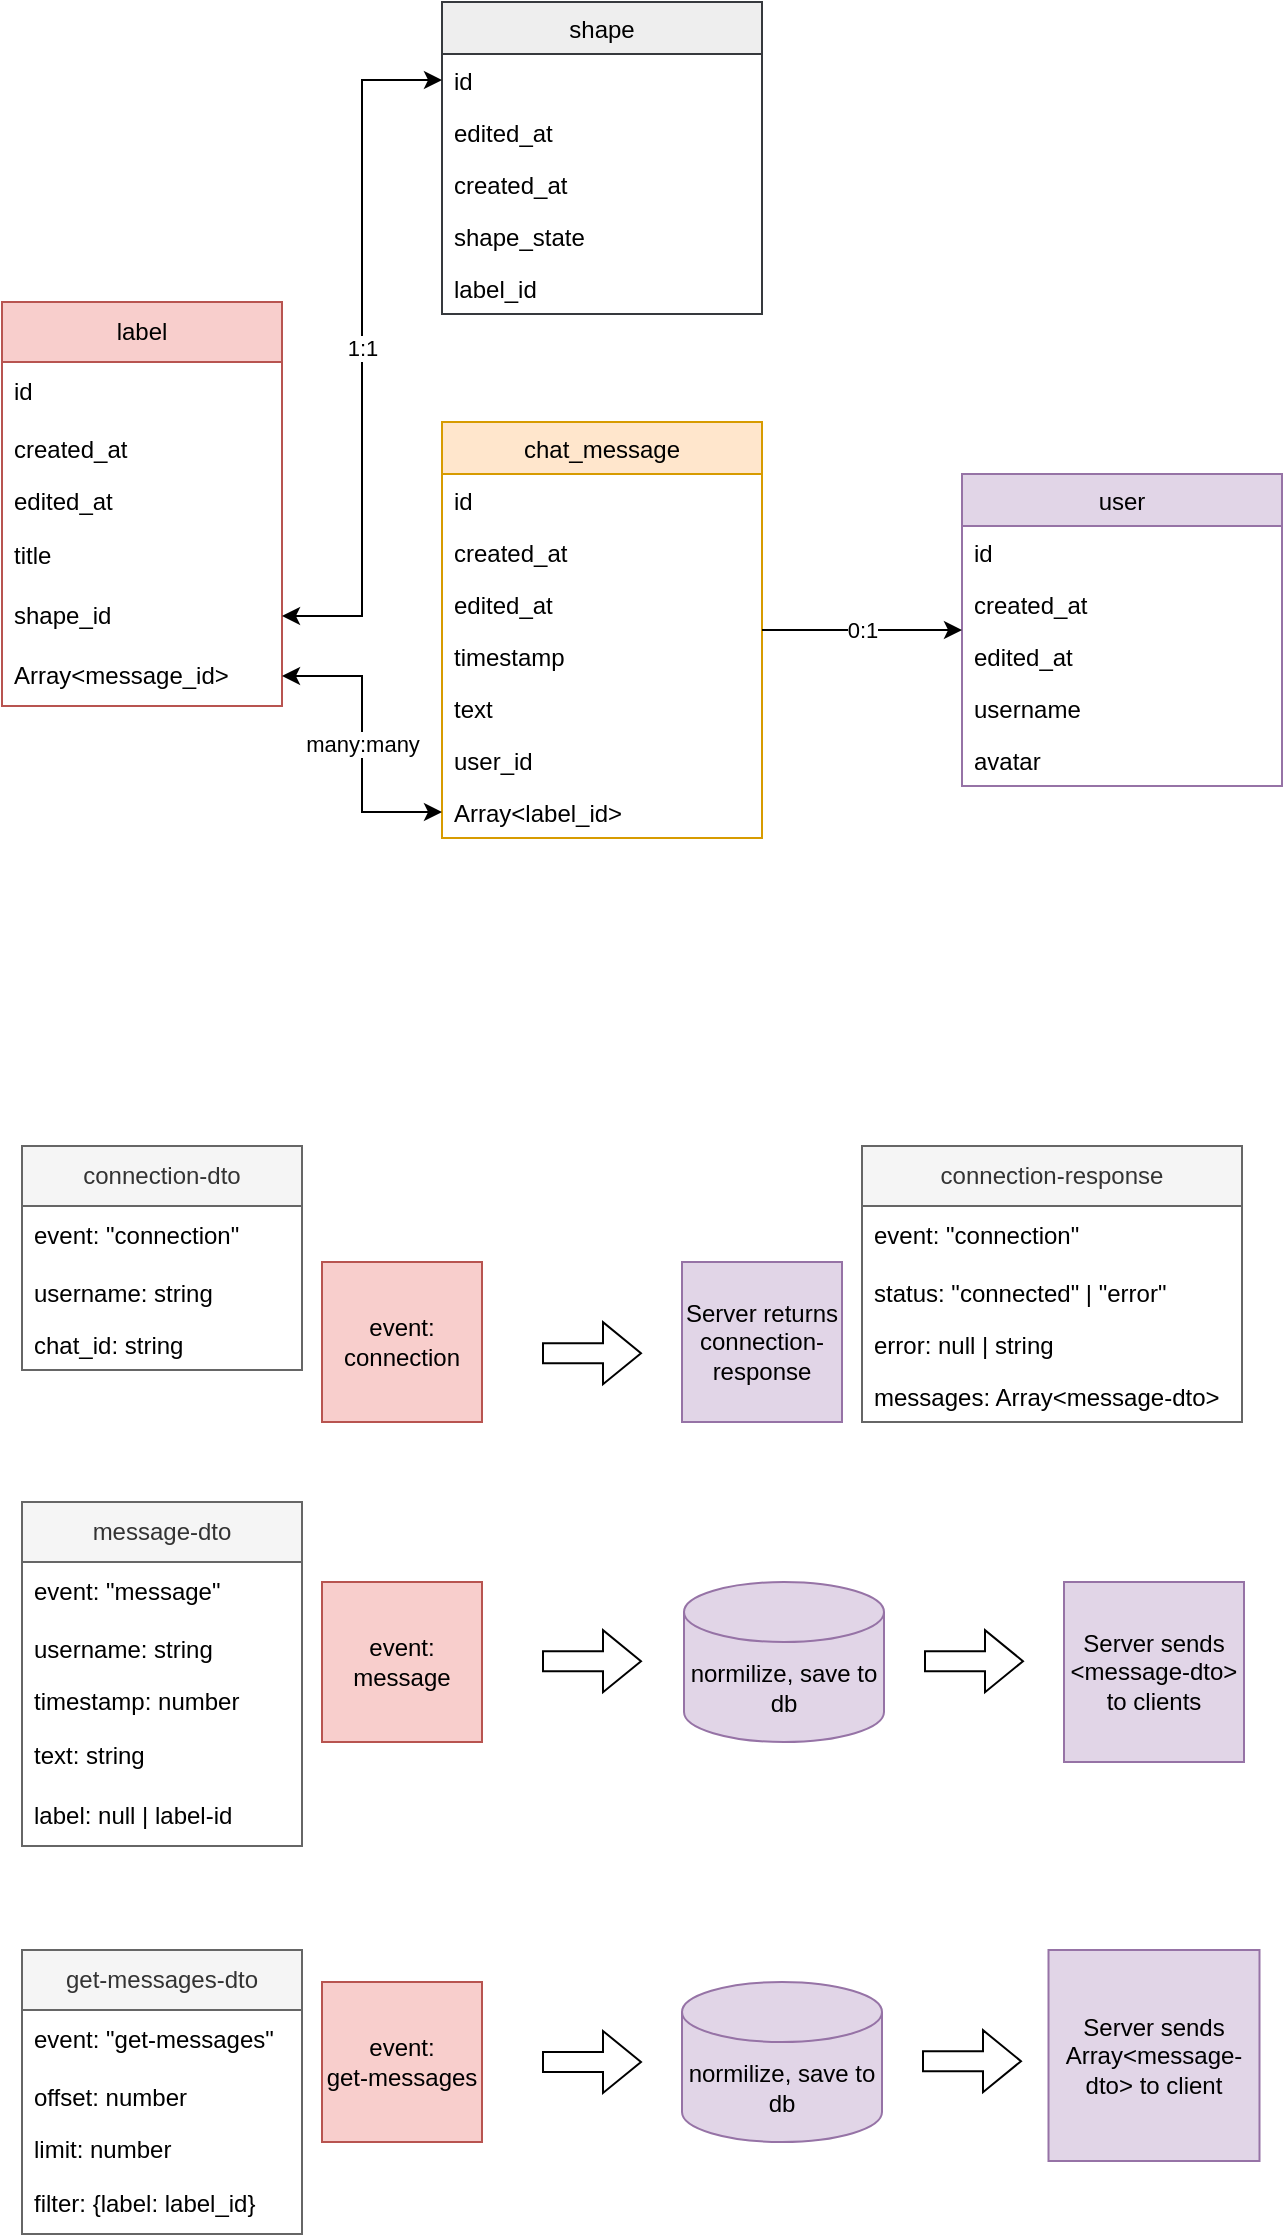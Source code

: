 <mxfile version="21.6.8" type="github">
  <diagram id="C5RBs43oDa-KdzZeNtuy" name="Page-1">
    <mxGraphModel dx="1930" dy="577" grid="1" gridSize="10" guides="1" tooltips="1" connect="1" arrows="1" fold="1" page="1" pageScale="1" pageWidth="827" pageHeight="1169" math="0" shadow="0">
      <root>
        <mxCell id="WIyWlLk6GJQsqaUBKTNV-0" />
        <mxCell id="WIyWlLk6GJQsqaUBKTNV-1" parent="WIyWlLk6GJQsqaUBKTNV-0" />
        <mxCell id="zkfFHV4jXpPFQw0GAbJ--0" value="chat_message" style="swimlane;fontStyle=0;align=center;verticalAlign=top;childLayout=stackLayout;horizontal=1;startSize=26;horizontalStack=0;resizeParent=1;resizeLast=0;collapsible=1;marginBottom=0;rounded=0;shadow=0;strokeWidth=1;fillColor=#ffe6cc;strokeColor=#d79b00;" parent="WIyWlLk6GJQsqaUBKTNV-1" vertex="1">
          <mxGeometry x="150" y="440" width="160" height="208" as="geometry">
            <mxRectangle x="230" y="140" width="160" height="26" as="alternateBounds" />
          </mxGeometry>
        </mxCell>
        <mxCell id="zkfFHV4jXpPFQw0GAbJ--1" value="id" style="text;align=left;verticalAlign=top;spacingLeft=4;spacingRight=4;overflow=hidden;rotatable=0;points=[[0,0.5],[1,0.5]];portConstraint=eastwest;" parent="zkfFHV4jXpPFQw0GAbJ--0" vertex="1">
          <mxGeometry y="26" width="160" height="26" as="geometry" />
        </mxCell>
        <mxCell id="CpKCATdhA_jknNMAmvIk-23" value="created_at" style="text;align=left;verticalAlign=top;spacingLeft=4;spacingRight=4;overflow=hidden;rotatable=0;points=[[0,0.5],[1,0.5]];portConstraint=eastwest;rounded=0;shadow=0;html=0;" parent="zkfFHV4jXpPFQw0GAbJ--0" vertex="1">
          <mxGeometry y="52" width="160" height="26" as="geometry" />
        </mxCell>
        <mxCell id="CpKCATdhA_jknNMAmvIk-24" value="edited_at" style="text;align=left;verticalAlign=top;spacingLeft=4;spacingRight=4;overflow=hidden;rotatable=0;points=[[0,0.5],[1,0.5]];portConstraint=eastwest;rounded=0;shadow=0;html=0;" parent="zkfFHV4jXpPFQw0GAbJ--0" vertex="1">
          <mxGeometry y="78" width="160" height="26" as="geometry" />
        </mxCell>
        <mxCell id="QtKT-6Kx8_GbzRboPZ4R-0" value="timestamp" style="text;align=left;verticalAlign=top;spacingLeft=4;spacingRight=4;overflow=hidden;rotatable=0;points=[[0,0.5],[1,0.5]];portConstraint=eastwest;rounded=0;shadow=0;html=0;" vertex="1" parent="zkfFHV4jXpPFQw0GAbJ--0">
          <mxGeometry y="104" width="160" height="26" as="geometry" />
        </mxCell>
        <mxCell id="zkfFHV4jXpPFQw0GAbJ--3" value="text" style="text;align=left;verticalAlign=top;spacingLeft=4;spacingRight=4;overflow=hidden;rotatable=0;points=[[0,0.5],[1,0.5]];portConstraint=eastwest;rounded=0;shadow=0;html=0;" parent="zkfFHV4jXpPFQw0GAbJ--0" vertex="1">
          <mxGeometry y="130" width="160" height="26" as="geometry" />
        </mxCell>
        <mxCell id="zkfFHV4jXpPFQw0GAbJ--2" value="user_id" style="text;align=left;verticalAlign=top;spacingLeft=4;spacingRight=4;overflow=hidden;rotatable=0;points=[[0,0.5],[1,0.5]];portConstraint=eastwest;rounded=0;shadow=0;html=0;strokeColor=none;fillColor=none;" parent="zkfFHV4jXpPFQw0GAbJ--0" vertex="1">
          <mxGeometry y="156" width="160" height="26" as="geometry" />
        </mxCell>
        <mxCell id="CpKCATdhA_jknNMAmvIk-0" value="Array&lt;label_id&gt;" style="text;align=left;verticalAlign=top;spacingLeft=4;spacingRight=4;overflow=hidden;rotatable=0;points=[[0,0.5],[1,0.5]];portConstraint=eastwest;rounded=0;shadow=0;html=0;fillColor=none;strokeColor=none;" parent="zkfFHV4jXpPFQw0GAbJ--0" vertex="1">
          <mxGeometry y="182" width="160" height="26" as="geometry" />
        </mxCell>
        <mxCell id="zkfFHV4jXpPFQw0GAbJ--17" value="user" style="swimlane;fontStyle=0;align=center;verticalAlign=top;childLayout=stackLayout;horizontal=1;startSize=26;horizontalStack=0;resizeParent=1;resizeLast=0;collapsible=1;marginBottom=0;rounded=0;shadow=0;strokeWidth=1;fillColor=#e1d5e7;strokeColor=#9673a6;" parent="WIyWlLk6GJQsqaUBKTNV-1" vertex="1">
          <mxGeometry x="410" y="466" width="160" height="156" as="geometry">
            <mxRectangle x="550" y="140" width="160" height="26" as="alternateBounds" />
          </mxGeometry>
        </mxCell>
        <mxCell id="zkfFHV4jXpPFQw0GAbJ--18" value="id" style="text;align=left;verticalAlign=top;spacingLeft=4;spacingRight=4;overflow=hidden;rotatable=0;points=[[0,0.5],[1,0.5]];portConstraint=eastwest;strokeColor=none;" parent="zkfFHV4jXpPFQw0GAbJ--17" vertex="1">
          <mxGeometry y="26" width="160" height="26" as="geometry" />
        </mxCell>
        <mxCell id="CpKCATdhA_jknNMAmvIk-27" value="created_at" style="text;align=left;verticalAlign=top;spacingLeft=4;spacingRight=4;overflow=hidden;rotatable=0;points=[[0,0.5],[1,0.5]];portConstraint=eastwest;rounded=0;shadow=0;html=0;" parent="zkfFHV4jXpPFQw0GAbJ--17" vertex="1">
          <mxGeometry y="52" width="160" height="26" as="geometry" />
        </mxCell>
        <mxCell id="CpKCATdhA_jknNMAmvIk-28" value="edited_at" style="text;align=left;verticalAlign=top;spacingLeft=4;spacingRight=4;overflow=hidden;rotatable=0;points=[[0,0.5],[1,0.5]];portConstraint=eastwest;rounded=0;shadow=0;html=0;" parent="zkfFHV4jXpPFQw0GAbJ--17" vertex="1">
          <mxGeometry y="78" width="160" height="26" as="geometry" />
        </mxCell>
        <mxCell id="zkfFHV4jXpPFQw0GAbJ--19" value="username" style="text;align=left;verticalAlign=top;spacingLeft=4;spacingRight=4;overflow=hidden;rotatable=0;points=[[0,0.5],[1,0.5]];portConstraint=eastwest;rounded=0;shadow=0;html=0;" parent="zkfFHV4jXpPFQw0GAbJ--17" vertex="1">
          <mxGeometry y="104" width="160" height="26" as="geometry" />
        </mxCell>
        <mxCell id="zkfFHV4jXpPFQw0GAbJ--20" value="avatar" style="text;align=left;verticalAlign=top;spacingLeft=4;spacingRight=4;overflow=hidden;rotatable=0;points=[[0,0.5],[1,0.5]];portConstraint=eastwest;rounded=0;shadow=0;html=0;" parent="zkfFHV4jXpPFQw0GAbJ--17" vertex="1">
          <mxGeometry y="130" width="160" height="26" as="geometry" />
        </mxCell>
        <mxCell id="CpKCATdhA_jknNMAmvIk-3" value="" style="orthogonalLoop=1;jettySize=auto;html=1;rounded=0;" parent="WIyWlLk6GJQsqaUBKTNV-1" source="zkfFHV4jXpPFQw0GAbJ--0" target="zkfFHV4jXpPFQw0GAbJ--17" edge="1">
          <mxGeometry width="80" relative="1" as="geometry">
            <mxPoint x="330" y="540" as="sourcePoint" />
            <mxPoint x="410" y="540" as="targetPoint" />
          </mxGeometry>
        </mxCell>
        <mxCell id="CpKCATdhA_jknNMAmvIk-5" value="0:1" style="edgeLabel;html=1;align=center;verticalAlign=middle;resizable=0;points=[];" parent="CpKCATdhA_jknNMAmvIk-3" vertex="1" connectable="0">
          <mxGeometry relative="1" as="geometry">
            <mxPoint as="offset" />
          </mxGeometry>
        </mxCell>
        <mxCell id="CpKCATdhA_jknNMAmvIk-6" value="label" style="swimlane;fontStyle=0;childLayout=stackLayout;horizontal=1;startSize=30;horizontalStack=0;resizeParent=1;resizeParentMax=0;resizeLast=0;collapsible=1;marginBottom=0;whiteSpace=wrap;html=1;fillColor=#f8cecc;strokeColor=#b85450;" parent="WIyWlLk6GJQsqaUBKTNV-1" vertex="1">
          <mxGeometry x="-70" y="380" width="140" height="202" as="geometry">
            <mxRectangle x="10" y="160" width="70" height="30" as="alternateBounds" />
          </mxGeometry>
        </mxCell>
        <mxCell id="CpKCATdhA_jknNMAmvIk-7" value="id" style="text;strokeColor=none;fillColor=none;align=left;verticalAlign=middle;spacingLeft=4;spacingRight=4;overflow=hidden;points=[[0,0.5],[1,0.5]];portConstraint=eastwest;rotatable=0;whiteSpace=wrap;html=1;" parent="CpKCATdhA_jknNMAmvIk-6" vertex="1">
          <mxGeometry y="30" width="140" height="30" as="geometry" />
        </mxCell>
        <mxCell id="CpKCATdhA_jknNMAmvIk-25" value="created_at" style="text;align=left;verticalAlign=top;spacingLeft=4;spacingRight=4;overflow=hidden;rotatable=0;points=[[0,0.5],[1,0.5]];portConstraint=eastwest;rounded=0;shadow=0;html=0;" parent="CpKCATdhA_jknNMAmvIk-6" vertex="1">
          <mxGeometry y="60" width="140" height="26" as="geometry" />
        </mxCell>
        <mxCell id="CpKCATdhA_jknNMAmvIk-26" value="edited_at" style="text;align=left;verticalAlign=top;spacingLeft=4;spacingRight=4;overflow=hidden;rotatable=0;points=[[0,0.5],[1,0.5]];portConstraint=eastwest;rounded=0;shadow=0;html=0;" parent="CpKCATdhA_jknNMAmvIk-6" vertex="1">
          <mxGeometry y="86" width="140" height="26" as="geometry" />
        </mxCell>
        <mxCell id="CpKCATdhA_jknNMAmvIk-8" value="title" style="text;strokeColor=none;fillColor=none;align=left;verticalAlign=middle;spacingLeft=4;spacingRight=4;overflow=hidden;points=[[0,0.5],[1,0.5]];portConstraint=eastwest;rotatable=0;whiteSpace=wrap;html=1;" parent="CpKCATdhA_jknNMAmvIk-6" vertex="1">
          <mxGeometry y="112" width="140" height="30" as="geometry" />
        </mxCell>
        <mxCell id="CpKCATdhA_jknNMAmvIk-9" value="shape_id" style="text;strokeColor=none;fillColor=none;align=left;verticalAlign=middle;spacingLeft=4;spacingRight=4;overflow=hidden;points=[[0,0.5],[1,0.5]];portConstraint=eastwest;rotatable=0;whiteSpace=wrap;html=1;" parent="CpKCATdhA_jknNMAmvIk-6" vertex="1">
          <mxGeometry y="142" width="140" height="30" as="geometry" />
        </mxCell>
        <mxCell id="CpKCATdhA_jknNMAmvIk-10" value="Array&amp;lt;message_id&amp;gt;" style="text;strokeColor=none;fillColor=none;align=left;verticalAlign=middle;spacingLeft=4;spacingRight=4;overflow=hidden;points=[[0,0.5],[1,0.5]];portConstraint=eastwest;rotatable=0;whiteSpace=wrap;html=1;" parent="CpKCATdhA_jknNMAmvIk-6" vertex="1">
          <mxGeometry y="172" width="140" height="30" as="geometry" />
        </mxCell>
        <mxCell id="CpKCATdhA_jknNMAmvIk-14" value="" style="endArrow=classic;startArrow=classic;html=1;rounded=0;edgeStyle=elbowEdgeStyle;entryX=0;entryY=0.5;entryDx=0;entryDy=0;" parent="WIyWlLk6GJQsqaUBKTNV-1" source="CpKCATdhA_jknNMAmvIk-10" target="CpKCATdhA_jknNMAmvIk-0" edge="1">
          <mxGeometry width="50" height="50" relative="1" as="geometry">
            <mxPoint x="310" y="560" as="sourcePoint" />
            <mxPoint x="360" y="510" as="targetPoint" />
          </mxGeometry>
        </mxCell>
        <mxCell id="CpKCATdhA_jknNMAmvIk-15" value="many:many" style="edgeLabel;html=1;align=center;verticalAlign=middle;resizable=0;points=[];" parent="CpKCATdhA_jknNMAmvIk-14" vertex="1" connectable="0">
          <mxGeometry relative="1" as="geometry">
            <mxPoint as="offset" />
          </mxGeometry>
        </mxCell>
        <mxCell id="CpKCATdhA_jknNMAmvIk-16" value="shape" style="swimlane;fontStyle=0;align=center;verticalAlign=top;childLayout=stackLayout;horizontal=1;startSize=26;horizontalStack=0;resizeParent=1;resizeLast=0;collapsible=1;marginBottom=0;rounded=0;shadow=0;strokeWidth=1;fillColor=#eeeeee;strokeColor=#36393d;" parent="WIyWlLk6GJQsqaUBKTNV-1" vertex="1">
          <mxGeometry x="150" y="230" width="160" height="156" as="geometry">
            <mxRectangle x="550" y="140" width="160" height="26" as="alternateBounds" />
          </mxGeometry>
        </mxCell>
        <mxCell id="CpKCATdhA_jknNMAmvIk-17" value="id" style="text;align=left;verticalAlign=top;spacingLeft=4;spacingRight=4;overflow=hidden;rotatable=0;points=[[0,0.5],[1,0.5]];portConstraint=eastwest;strokeColor=none;" parent="CpKCATdhA_jknNMAmvIk-16" vertex="1">
          <mxGeometry y="26" width="160" height="26" as="geometry" />
        </mxCell>
        <mxCell id="CpKCATdhA_jknNMAmvIk-30" value="edited_at" style="text;align=left;verticalAlign=top;spacingLeft=4;spacingRight=4;overflow=hidden;rotatable=0;points=[[0,0.5],[1,0.5]];portConstraint=eastwest;rounded=0;shadow=0;html=0;" parent="CpKCATdhA_jknNMAmvIk-16" vertex="1">
          <mxGeometry y="52" width="160" height="26" as="geometry" />
        </mxCell>
        <mxCell id="CpKCATdhA_jknNMAmvIk-29" value="created_at" style="text;align=left;verticalAlign=top;spacingLeft=4;spacingRight=4;overflow=hidden;rotatable=0;points=[[0,0.5],[1,0.5]];portConstraint=eastwest;rounded=0;shadow=0;html=0;" parent="CpKCATdhA_jknNMAmvIk-16" vertex="1">
          <mxGeometry y="78" width="160" height="26" as="geometry" />
        </mxCell>
        <mxCell id="CpKCATdhA_jknNMAmvIk-19" value="shape_state" style="text;align=left;verticalAlign=top;spacingLeft=4;spacingRight=4;overflow=hidden;rotatable=0;points=[[0,0.5],[1,0.5]];portConstraint=eastwest;rounded=0;shadow=0;html=0;" parent="CpKCATdhA_jknNMAmvIk-16" vertex="1">
          <mxGeometry y="104" width="160" height="26" as="geometry" />
        </mxCell>
        <mxCell id="CpKCATdhA_jknNMAmvIk-18" value="label_id" style="text;align=left;verticalAlign=top;spacingLeft=4;spacingRight=4;overflow=hidden;rotatable=0;points=[[0,0.5],[1,0.5]];portConstraint=eastwest;rounded=0;shadow=0;html=0;" parent="CpKCATdhA_jknNMAmvIk-16" vertex="1">
          <mxGeometry y="130" width="160" height="26" as="geometry" />
        </mxCell>
        <mxCell id="CpKCATdhA_jknNMAmvIk-21" value="" style="endArrow=classic;startArrow=classic;html=1;rounded=0;entryX=0;entryY=0.5;entryDx=0;entryDy=0;edgeStyle=elbowEdgeStyle;" parent="WIyWlLk6GJQsqaUBKTNV-1" source="CpKCATdhA_jknNMAmvIk-9" target="CpKCATdhA_jknNMAmvIk-17" edge="1">
          <mxGeometry width="50" height="50" relative="1" as="geometry">
            <mxPoint x="310" y="560" as="sourcePoint" />
            <mxPoint x="360" y="510" as="targetPoint" />
          </mxGeometry>
        </mxCell>
        <mxCell id="CpKCATdhA_jknNMAmvIk-22" value="1:1" style="edgeLabel;html=1;align=center;verticalAlign=middle;resizable=0;points=[];" parent="CpKCATdhA_jknNMAmvIk-21" vertex="1" connectable="0">
          <mxGeometry relative="1" as="geometry">
            <mxPoint as="offset" />
          </mxGeometry>
        </mxCell>
        <mxCell id="QtKT-6Kx8_GbzRboPZ4R-20" value="connection-dto" style="swimlane;fontStyle=0;childLayout=stackLayout;horizontal=1;startSize=30;horizontalStack=0;resizeParent=1;resizeParentMax=0;resizeLast=0;collapsible=1;marginBottom=0;whiteSpace=wrap;html=1;fillColor=#f5f5f5;strokeColor=#666666;fontColor=#333333;" vertex="1" parent="WIyWlLk6GJQsqaUBKTNV-1">
          <mxGeometry x="-60" y="802" width="140" height="112" as="geometry">
            <mxRectangle x="40" y="484" width="120" height="30" as="alternateBounds" />
          </mxGeometry>
        </mxCell>
        <mxCell id="QtKT-6Kx8_GbzRboPZ4R-21" value="event: &quot;connection&quot;" style="text;strokeColor=none;fillColor=none;align=left;verticalAlign=middle;spacingLeft=4;spacingRight=4;overflow=hidden;points=[[0,0.5],[1,0.5]];portConstraint=eastwest;rotatable=0;whiteSpace=wrap;html=1;" vertex="1" parent="QtKT-6Kx8_GbzRboPZ4R-20">
          <mxGeometry y="30" width="140" height="30" as="geometry" />
        </mxCell>
        <mxCell id="QtKT-6Kx8_GbzRboPZ4R-22" value="username: string" style="text;align=left;verticalAlign=top;spacingLeft=4;spacingRight=4;overflow=hidden;rotatable=0;points=[[0,0.5],[1,0.5]];portConstraint=eastwest;rounded=0;shadow=0;html=0;" vertex="1" parent="QtKT-6Kx8_GbzRboPZ4R-20">
          <mxGeometry y="60" width="140" height="26" as="geometry" />
        </mxCell>
        <mxCell id="QtKT-6Kx8_GbzRboPZ4R-23" value="chat_id: string" style="text;align=left;verticalAlign=top;spacingLeft=4;spacingRight=4;overflow=hidden;rotatable=0;points=[[0,0.5],[1,0.5]];portConstraint=eastwest;rounded=0;shadow=0;html=0;" vertex="1" parent="QtKT-6Kx8_GbzRboPZ4R-20">
          <mxGeometry y="86" width="140" height="26" as="geometry" />
        </mxCell>
        <mxCell id="QtKT-6Kx8_GbzRboPZ4R-24" value="message-dto" style="swimlane;fontStyle=0;childLayout=stackLayout;horizontal=1;startSize=30;horizontalStack=0;resizeParent=1;resizeParentMax=0;resizeLast=0;collapsible=1;marginBottom=0;whiteSpace=wrap;html=1;fillColor=#f5f5f5;strokeColor=#666666;fontColor=#333333;" vertex="1" parent="WIyWlLk6GJQsqaUBKTNV-1">
          <mxGeometry x="-60" y="980" width="140" height="172" as="geometry" />
        </mxCell>
        <mxCell id="QtKT-6Kx8_GbzRboPZ4R-25" value="event: &quot;message&quot;" style="text;strokeColor=none;fillColor=none;align=left;verticalAlign=middle;spacingLeft=4;spacingRight=4;overflow=hidden;points=[[0,0.5],[1,0.5]];portConstraint=eastwest;rotatable=0;whiteSpace=wrap;html=1;" vertex="1" parent="QtKT-6Kx8_GbzRboPZ4R-24">
          <mxGeometry y="30" width="140" height="30" as="geometry" />
        </mxCell>
        <mxCell id="QtKT-6Kx8_GbzRboPZ4R-26" value="username: string" style="text;align=left;verticalAlign=top;spacingLeft=4;spacingRight=4;overflow=hidden;rotatable=0;points=[[0,0.5],[1,0.5]];portConstraint=eastwest;rounded=0;shadow=0;html=0;" vertex="1" parent="QtKT-6Kx8_GbzRboPZ4R-24">
          <mxGeometry y="60" width="140" height="26" as="geometry" />
        </mxCell>
        <mxCell id="QtKT-6Kx8_GbzRboPZ4R-27" value="timestamp: number" style="text;align=left;verticalAlign=top;spacingLeft=4;spacingRight=4;overflow=hidden;rotatable=0;points=[[0,0.5],[1,0.5]];portConstraint=eastwest;rounded=0;shadow=0;html=0;" vertex="1" parent="QtKT-6Kx8_GbzRboPZ4R-24">
          <mxGeometry y="86" width="140" height="26" as="geometry" />
        </mxCell>
        <mxCell id="QtKT-6Kx8_GbzRboPZ4R-28" value="text: string" style="text;strokeColor=none;fillColor=none;align=left;verticalAlign=middle;spacingLeft=4;spacingRight=4;overflow=hidden;points=[[0,0.5],[1,0.5]];portConstraint=eastwest;rotatable=0;whiteSpace=wrap;html=1;" vertex="1" parent="QtKT-6Kx8_GbzRboPZ4R-24">
          <mxGeometry y="112" width="140" height="30" as="geometry" />
        </mxCell>
        <mxCell id="QtKT-6Kx8_GbzRboPZ4R-40" value="label: null | label-id" style="text;strokeColor=none;fillColor=none;align=left;verticalAlign=middle;spacingLeft=4;spacingRight=4;overflow=hidden;points=[[0,0.5],[1,0.5]];portConstraint=eastwest;rotatable=0;whiteSpace=wrap;html=1;" vertex="1" parent="QtKT-6Kx8_GbzRboPZ4R-24">
          <mxGeometry y="142" width="140" height="30" as="geometry" />
        </mxCell>
        <mxCell id="QtKT-6Kx8_GbzRboPZ4R-34" value="connection-response" style="swimlane;fontStyle=0;childLayout=stackLayout;horizontal=1;startSize=30;horizontalStack=0;resizeParent=1;resizeParentMax=0;resizeLast=0;collapsible=1;marginBottom=0;whiteSpace=wrap;html=1;fillColor=#f5f5f5;strokeColor=#666666;fontColor=#333333;" vertex="1" parent="WIyWlLk6GJQsqaUBKTNV-1">
          <mxGeometry x="360" y="802" width="190" height="138" as="geometry">
            <mxRectangle x="40" y="484" width="120" height="30" as="alternateBounds" />
          </mxGeometry>
        </mxCell>
        <mxCell id="QtKT-6Kx8_GbzRboPZ4R-35" value="event: &quot;connection&quot;" style="text;strokeColor=none;fillColor=none;align=left;verticalAlign=middle;spacingLeft=4;spacingRight=4;overflow=hidden;points=[[0,0.5],[1,0.5]];portConstraint=eastwest;rotatable=0;whiteSpace=wrap;html=1;" vertex="1" parent="QtKT-6Kx8_GbzRboPZ4R-34">
          <mxGeometry y="30" width="190" height="30" as="geometry" />
        </mxCell>
        <mxCell id="QtKT-6Kx8_GbzRboPZ4R-36" value="status: &quot;connected&quot; | &quot;error&quot;" style="text;align=left;verticalAlign=top;spacingLeft=4;spacingRight=4;overflow=hidden;rotatable=0;points=[[0,0.5],[1,0.5]];portConstraint=eastwest;rounded=0;shadow=0;html=0;" vertex="1" parent="QtKT-6Kx8_GbzRboPZ4R-34">
          <mxGeometry y="60" width="190" height="26" as="geometry" />
        </mxCell>
        <mxCell id="QtKT-6Kx8_GbzRboPZ4R-38" value="error: null | string" style="text;align=left;verticalAlign=top;spacingLeft=4;spacingRight=4;overflow=hidden;rotatable=0;points=[[0,0.5],[1,0.5]];portConstraint=eastwest;rounded=0;shadow=0;html=0;" vertex="1" parent="QtKT-6Kx8_GbzRboPZ4R-34">
          <mxGeometry y="86" width="190" height="26" as="geometry" />
        </mxCell>
        <mxCell id="QtKT-6Kx8_GbzRboPZ4R-41" value="messages: Array&lt;message-dto&gt;" style="text;align=left;verticalAlign=top;spacingLeft=4;spacingRight=4;overflow=hidden;rotatable=0;points=[[0,0.5],[1,0.5]];portConstraint=eastwest;rounded=0;shadow=0;html=0;" vertex="1" parent="QtKT-6Kx8_GbzRboPZ4R-34">
          <mxGeometry y="112" width="190" height="26" as="geometry" />
        </mxCell>
        <mxCell id="QtKT-6Kx8_GbzRboPZ4R-42" value="get-messages-dto" style="swimlane;fontStyle=0;childLayout=stackLayout;horizontal=1;startSize=30;horizontalStack=0;resizeParent=1;resizeParentMax=0;resizeLast=0;collapsible=1;marginBottom=0;whiteSpace=wrap;html=1;fillColor=#f5f5f5;strokeColor=#666666;fontColor=#333333;" vertex="1" parent="WIyWlLk6GJQsqaUBKTNV-1">
          <mxGeometry x="-60" y="1204" width="140" height="142" as="geometry" />
        </mxCell>
        <mxCell id="QtKT-6Kx8_GbzRboPZ4R-43" value="event: &quot;get-messages&quot;" style="text;strokeColor=none;fillColor=none;align=left;verticalAlign=middle;spacingLeft=4;spacingRight=4;overflow=hidden;points=[[0,0.5],[1,0.5]];portConstraint=eastwest;rotatable=0;whiteSpace=wrap;html=1;" vertex="1" parent="QtKT-6Kx8_GbzRboPZ4R-42">
          <mxGeometry y="30" width="140" height="30" as="geometry" />
        </mxCell>
        <mxCell id="QtKT-6Kx8_GbzRboPZ4R-44" value="offset: number" style="text;align=left;verticalAlign=top;spacingLeft=4;spacingRight=4;overflow=hidden;rotatable=0;points=[[0,0.5],[1,0.5]];portConstraint=eastwest;rounded=0;shadow=0;html=0;" vertex="1" parent="QtKT-6Kx8_GbzRboPZ4R-42">
          <mxGeometry y="60" width="140" height="26" as="geometry" />
        </mxCell>
        <mxCell id="QtKT-6Kx8_GbzRboPZ4R-45" value="limit: number" style="text;align=left;verticalAlign=top;spacingLeft=4;spacingRight=4;overflow=hidden;rotatable=0;points=[[0,0.5],[1,0.5]];portConstraint=eastwest;rounded=0;shadow=0;html=0;" vertex="1" parent="QtKT-6Kx8_GbzRboPZ4R-42">
          <mxGeometry y="86" width="140" height="26" as="geometry" />
        </mxCell>
        <mxCell id="QtKT-6Kx8_GbzRboPZ4R-68" value="filter: {label: label_id}" style="text;strokeColor=none;fillColor=none;align=left;verticalAlign=middle;spacingLeft=4;spacingRight=4;overflow=hidden;points=[[0,0.5],[1,0.5]];portConstraint=eastwest;rotatable=0;whiteSpace=wrap;html=1;" vertex="1" parent="QtKT-6Kx8_GbzRboPZ4R-42">
          <mxGeometry y="112" width="140" height="30" as="geometry" />
        </mxCell>
        <mxCell id="QtKT-6Kx8_GbzRboPZ4R-48" value="Server sends &amp;lt;message-dto&amp;gt; to clients" style="whiteSpace=wrap;html=1;aspect=fixed;fillColor=#e1d5e7;strokeColor=#9673a6;" vertex="1" parent="WIyWlLk6GJQsqaUBKTNV-1">
          <mxGeometry x="461" y="1020" width="90" height="90" as="geometry" />
        </mxCell>
        <mxCell id="QtKT-6Kx8_GbzRboPZ4R-49" value="normilize, save to db" style="shape=cylinder3;whiteSpace=wrap;html=1;boundedLbl=1;backgroundOutline=1;size=15;fillColor=#e1d5e7;strokeColor=#9673a6;" vertex="1" parent="WIyWlLk6GJQsqaUBKTNV-1">
          <mxGeometry x="271" y="1020" width="100" height="80" as="geometry" />
        </mxCell>
        <mxCell id="QtKT-6Kx8_GbzRboPZ4R-50" value="" style="shape=flexArrow;endArrow=classic;html=1;rounded=0;" edge="1" parent="WIyWlLk6GJQsqaUBKTNV-1">
          <mxGeometry width="50" height="50" relative="1" as="geometry">
            <mxPoint x="200" y="1059.6" as="sourcePoint" />
            <mxPoint x="250" y="1059.6" as="targetPoint" />
          </mxGeometry>
        </mxCell>
        <mxCell id="QtKT-6Kx8_GbzRboPZ4R-51" value="" style="shape=flexArrow;endArrow=classic;html=1;rounded=0;" edge="1" parent="WIyWlLk6GJQsqaUBKTNV-1">
          <mxGeometry width="50" height="50" relative="1" as="geometry">
            <mxPoint x="391" y="1059.6" as="sourcePoint" />
            <mxPoint x="441" y="1059.6" as="targetPoint" />
          </mxGeometry>
        </mxCell>
        <mxCell id="QtKT-6Kx8_GbzRboPZ4R-52" value="" style="shape=flexArrow;endArrow=classic;html=1;rounded=0;" edge="1" parent="WIyWlLk6GJQsqaUBKTNV-1">
          <mxGeometry width="50" height="50" relative="1" as="geometry">
            <mxPoint x="200" y="905.6" as="sourcePoint" />
            <mxPoint x="250" y="905.6" as="targetPoint" />
          </mxGeometry>
        </mxCell>
        <mxCell id="QtKT-6Kx8_GbzRboPZ4R-53" value="" style="shape=flexArrow;endArrow=classic;html=1;rounded=0;" edge="1" parent="WIyWlLk6GJQsqaUBKTNV-1">
          <mxGeometry width="50" height="50" relative="1" as="geometry">
            <mxPoint x="200" y="1260" as="sourcePoint" />
            <mxPoint x="250" y="1260" as="targetPoint" />
          </mxGeometry>
        </mxCell>
        <mxCell id="QtKT-6Kx8_GbzRboPZ4R-54" value="Server sends Array&amp;lt;message-dto&amp;gt; to client" style="whiteSpace=wrap;html=1;aspect=fixed;fillColor=#e1d5e7;strokeColor=#9673a6;" vertex="1" parent="WIyWlLk6GJQsqaUBKTNV-1">
          <mxGeometry x="453.25" y="1204" width="105.5" height="105.5" as="geometry" />
        </mxCell>
        <mxCell id="QtKT-6Kx8_GbzRboPZ4R-55" value="normilize, save to db" style="shape=cylinder3;whiteSpace=wrap;html=1;boundedLbl=1;backgroundOutline=1;size=15;fillColor=#e1d5e7;strokeColor=#9673a6;" vertex="1" parent="WIyWlLk6GJQsqaUBKTNV-1">
          <mxGeometry x="270" y="1220" width="100" height="80" as="geometry" />
        </mxCell>
        <mxCell id="QtKT-6Kx8_GbzRboPZ4R-56" value="" style="shape=flexArrow;endArrow=classic;html=1;rounded=0;" edge="1" parent="WIyWlLk6GJQsqaUBKTNV-1">
          <mxGeometry width="50" height="50" relative="1" as="geometry">
            <mxPoint x="390" y="1259.6" as="sourcePoint" />
            <mxPoint x="440" y="1259.6" as="targetPoint" />
          </mxGeometry>
        </mxCell>
        <mxCell id="QtKT-6Kx8_GbzRboPZ4R-57" value="event: connection" style="whiteSpace=wrap;html=1;aspect=fixed;fillColor=#f8cecc;strokeColor=#b85450;" vertex="1" parent="WIyWlLk6GJQsqaUBKTNV-1">
          <mxGeometry x="90" y="860" width="80" height="80" as="geometry" />
        </mxCell>
        <mxCell id="QtKT-6Kx8_GbzRboPZ4R-58" value="Server returns connection-response" style="whiteSpace=wrap;html=1;aspect=fixed;fillColor=#e1d5e7;strokeColor=#9673a6;" vertex="1" parent="WIyWlLk6GJQsqaUBKTNV-1">
          <mxGeometry x="270" y="860" width="80" height="80" as="geometry" />
        </mxCell>
        <mxCell id="QtKT-6Kx8_GbzRboPZ4R-59" value="event:&lt;br&gt;message" style="whiteSpace=wrap;html=1;aspect=fixed;fillColor=#f8cecc;strokeColor=#b85450;" vertex="1" parent="WIyWlLk6GJQsqaUBKTNV-1">
          <mxGeometry x="90" y="1020" width="80" height="80" as="geometry" />
        </mxCell>
        <mxCell id="QtKT-6Kx8_GbzRboPZ4R-67" value="event:&lt;br&gt;get-messages" style="whiteSpace=wrap;html=1;aspect=fixed;fillColor=#f8cecc;strokeColor=#b85450;" vertex="1" parent="WIyWlLk6GJQsqaUBKTNV-1">
          <mxGeometry x="90" y="1220" width="80" height="80" as="geometry" />
        </mxCell>
      </root>
    </mxGraphModel>
  </diagram>
</mxfile>
